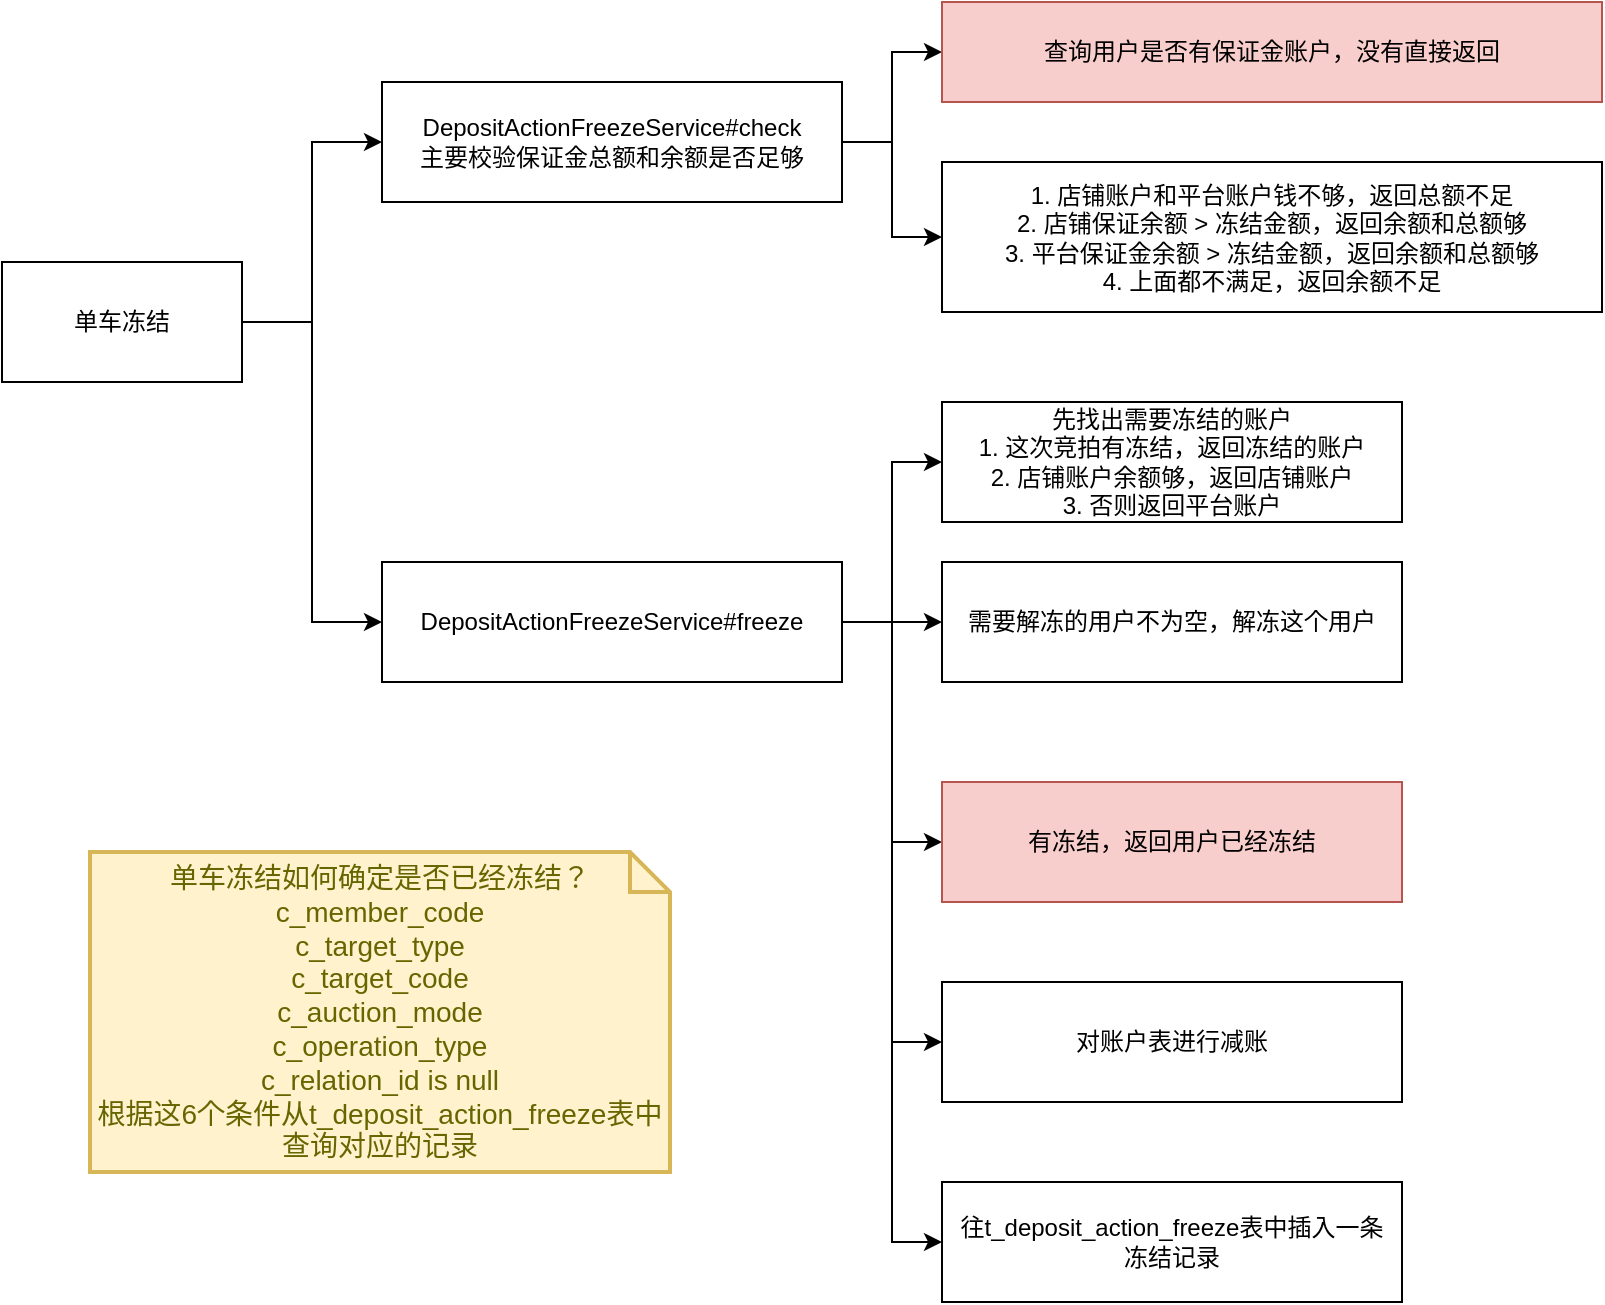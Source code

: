 <mxfile version="15.5.6" type="github">
  <diagram id="LsqjZ6Bxk7MNGxIdb_1i" name="Page-1">
    <mxGraphModel dx="946" dy="536" grid="1" gridSize="10" guides="1" tooltips="1" connect="1" arrows="1" fold="1" page="1" pageScale="1" pageWidth="827" pageHeight="1169" math="0" shadow="0">
      <root>
        <mxCell id="0" />
        <mxCell id="1" parent="0" />
        <mxCell id="u_MwGVVLuFFgwvRyVM5R-8" style="edgeStyle=orthogonalEdgeStyle;rounded=0;orthogonalLoop=1;jettySize=auto;html=1;exitX=1;exitY=0.5;exitDx=0;exitDy=0;entryX=0;entryY=0.5;entryDx=0;entryDy=0;" edge="1" parent="1" source="u_MwGVVLuFFgwvRyVM5R-1" target="u_MwGVVLuFFgwvRyVM5R-3">
          <mxGeometry relative="1" as="geometry" />
        </mxCell>
        <mxCell id="u_MwGVVLuFFgwvRyVM5R-11" style="edgeStyle=orthogonalEdgeStyle;rounded=0;orthogonalLoop=1;jettySize=auto;html=1;exitX=1;exitY=0.5;exitDx=0;exitDy=0;entryX=0;entryY=0.5;entryDx=0;entryDy=0;" edge="1" parent="1" source="u_MwGVVLuFFgwvRyVM5R-1" target="u_MwGVVLuFFgwvRyVM5R-2">
          <mxGeometry relative="1" as="geometry" />
        </mxCell>
        <mxCell id="u_MwGVVLuFFgwvRyVM5R-1" value="单车冻结" style="rounded=0;whiteSpace=wrap;html=1;" vertex="1" parent="1">
          <mxGeometry x="80" y="210" width="120" height="60" as="geometry" />
        </mxCell>
        <mxCell id="u_MwGVVLuFFgwvRyVM5R-17" style="edgeStyle=orthogonalEdgeStyle;rounded=0;orthogonalLoop=1;jettySize=auto;html=1;exitX=1;exitY=0.5;exitDx=0;exitDy=0;entryX=0;entryY=0.5;entryDx=0;entryDy=0;" edge="1" parent="1" source="u_MwGVVLuFFgwvRyVM5R-2" target="u_MwGVVLuFFgwvRyVM5R-7">
          <mxGeometry relative="1" as="geometry" />
        </mxCell>
        <mxCell id="u_MwGVVLuFFgwvRyVM5R-18" style="edgeStyle=orthogonalEdgeStyle;rounded=0;orthogonalLoop=1;jettySize=auto;html=1;exitX=1;exitY=0.5;exitDx=0;exitDy=0;entryX=0;entryY=0.5;entryDx=0;entryDy=0;" edge="1" parent="1" source="u_MwGVVLuFFgwvRyVM5R-2" target="u_MwGVVLuFFgwvRyVM5R-12">
          <mxGeometry relative="1" as="geometry" />
        </mxCell>
        <mxCell id="u_MwGVVLuFFgwvRyVM5R-19" style="edgeStyle=orthogonalEdgeStyle;rounded=0;orthogonalLoop=1;jettySize=auto;html=1;exitX=1;exitY=0.5;exitDx=0;exitDy=0;entryX=0;entryY=0.5;entryDx=0;entryDy=0;" edge="1" parent="1" source="u_MwGVVLuFFgwvRyVM5R-2" target="u_MwGVVLuFFgwvRyVM5R-13">
          <mxGeometry relative="1" as="geometry" />
        </mxCell>
        <mxCell id="u_MwGVVLuFFgwvRyVM5R-20" style="edgeStyle=orthogonalEdgeStyle;rounded=0;orthogonalLoop=1;jettySize=auto;html=1;exitX=1;exitY=0.5;exitDx=0;exitDy=0;entryX=0;entryY=0.5;entryDx=0;entryDy=0;" edge="1" parent="1" source="u_MwGVVLuFFgwvRyVM5R-2" target="u_MwGVVLuFFgwvRyVM5R-14">
          <mxGeometry relative="1" as="geometry" />
        </mxCell>
        <mxCell id="u_MwGVVLuFFgwvRyVM5R-21" style="edgeStyle=orthogonalEdgeStyle;rounded=0;orthogonalLoop=1;jettySize=auto;html=1;exitX=1;exitY=0.5;exitDx=0;exitDy=0;entryX=0;entryY=0.5;entryDx=0;entryDy=0;" edge="1" parent="1" source="u_MwGVVLuFFgwvRyVM5R-2" target="u_MwGVVLuFFgwvRyVM5R-15">
          <mxGeometry relative="1" as="geometry" />
        </mxCell>
        <mxCell id="u_MwGVVLuFFgwvRyVM5R-2" value="DepositActionFreezeService#freeze" style="rounded=0;whiteSpace=wrap;html=1;" vertex="1" parent="1">
          <mxGeometry x="270" y="360" width="230" height="60" as="geometry" />
        </mxCell>
        <mxCell id="u_MwGVVLuFFgwvRyVM5R-9" style="edgeStyle=orthogonalEdgeStyle;rounded=0;orthogonalLoop=1;jettySize=auto;html=1;exitX=1;exitY=0.5;exitDx=0;exitDy=0;entryX=0;entryY=0.5;entryDx=0;entryDy=0;" edge="1" parent="1" source="u_MwGVVLuFFgwvRyVM5R-3" target="u_MwGVVLuFFgwvRyVM5R-5">
          <mxGeometry relative="1" as="geometry" />
        </mxCell>
        <mxCell id="u_MwGVVLuFFgwvRyVM5R-10" style="edgeStyle=orthogonalEdgeStyle;rounded=0;orthogonalLoop=1;jettySize=auto;html=1;exitX=1;exitY=0.5;exitDx=0;exitDy=0;entryX=0;entryY=0.5;entryDx=0;entryDy=0;" edge="1" parent="1" source="u_MwGVVLuFFgwvRyVM5R-3" target="u_MwGVVLuFFgwvRyVM5R-6">
          <mxGeometry relative="1" as="geometry" />
        </mxCell>
        <mxCell id="u_MwGVVLuFFgwvRyVM5R-3" value="DepositActionFreezeService#check&lt;br&gt;主要校验保证金总额和余额是否足够" style="rounded=0;whiteSpace=wrap;html=1;" vertex="1" parent="1">
          <mxGeometry x="270" y="120" width="230" height="60" as="geometry" />
        </mxCell>
        <mxCell id="u_MwGVVLuFFgwvRyVM5R-5" value="查询用户是否有保证金账户，没有直接返回" style="rounded=0;whiteSpace=wrap;html=1;fillColor=#f8cecc;strokeColor=#b85450;" vertex="1" parent="1">
          <mxGeometry x="550" y="80" width="330" height="50" as="geometry" />
        </mxCell>
        <mxCell id="u_MwGVVLuFFgwvRyVM5R-6" value="1. 店铺账户和平台账户钱不够，返回总额不足&lt;br&gt;2. 店铺保证余额 &amp;gt; 冻结金额，返回余额和总额够&lt;br&gt;3. 平台保证金余额 &amp;gt; 冻结金额，返回余额和总额够&lt;br&gt;4. 上面都不满足，返回余额不足" style="rounded=0;whiteSpace=wrap;html=1;" vertex="1" parent="1">
          <mxGeometry x="550" y="160" width="330" height="75" as="geometry" />
        </mxCell>
        <mxCell id="u_MwGVVLuFFgwvRyVM5R-7" value="先找出需要冻结的账户&lt;br&gt;1. 这次竞拍有冻结，返回冻结的账户&lt;br&gt;2. 店铺账户余额够，返回店铺账户&lt;br&gt;3. 否则返回平台账户" style="rounded=0;whiteSpace=wrap;html=1;" vertex="1" parent="1">
          <mxGeometry x="550" y="280" width="230" height="60" as="geometry" />
        </mxCell>
        <mxCell id="u_MwGVVLuFFgwvRyVM5R-12" value="需要解冻的用户不为空，解冻这个用户" style="rounded=0;whiteSpace=wrap;html=1;" vertex="1" parent="1">
          <mxGeometry x="550" y="360" width="230" height="60" as="geometry" />
        </mxCell>
        <mxCell id="u_MwGVVLuFFgwvRyVM5R-13" value="有冻结，返回用户已经冻结" style="rounded=0;whiteSpace=wrap;html=1;fillColor=#f8cecc;strokeColor=#b85450;" vertex="1" parent="1">
          <mxGeometry x="550" y="470" width="230" height="60" as="geometry" />
        </mxCell>
        <mxCell id="u_MwGVVLuFFgwvRyVM5R-14" value="对账户表进行减账" style="rounded=0;whiteSpace=wrap;html=1;" vertex="1" parent="1">
          <mxGeometry x="550" y="570" width="230" height="60" as="geometry" />
        </mxCell>
        <mxCell id="u_MwGVVLuFFgwvRyVM5R-15" value="往t_deposit_action_freeze表中插入一条&lt;br&gt;冻结记录" style="rounded=0;whiteSpace=wrap;html=1;" vertex="1" parent="1">
          <mxGeometry x="550" y="670" width="230" height="60" as="geometry" />
        </mxCell>
        <mxCell id="u_MwGVVLuFFgwvRyVM5R-22" value="单车冻结如何确定是否已经冻结？&lt;br&gt;&lt;div&gt;c_member_code&lt;/div&gt;&lt;div&gt;c_target_type&lt;/div&gt;&lt;div&gt;c_target_code&lt;/div&gt;&lt;div&gt;c_auction_mode&lt;/div&gt;&lt;div&gt;c_operation_type&lt;/div&gt;&lt;div&gt;c_relation_id is null&lt;/div&gt;&lt;div&gt;根据这6个条件从t_deposit_action_freeze表中查询对应的记录&lt;/div&gt;" style="shape=note;strokeWidth=2;fontSize=14;size=20;whiteSpace=wrap;html=1;fillColor=#fff2cc;strokeColor=#d6b656;fontColor=#666600;" vertex="1" parent="1">
          <mxGeometry x="124" y="505" width="290" height="160" as="geometry" />
        </mxCell>
      </root>
    </mxGraphModel>
  </diagram>
</mxfile>
